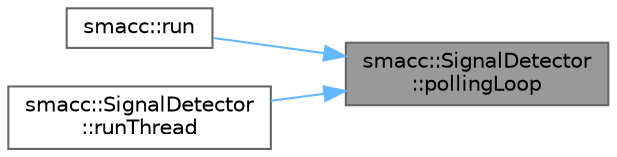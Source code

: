 digraph "smacc::SignalDetector::pollingLoop"
{
 // LATEX_PDF_SIZE
  bgcolor="transparent";
  edge [fontname=Helvetica,fontsize=10,labelfontname=Helvetica,labelfontsize=10];
  node [fontname=Helvetica,fontsize=10,shape=box,height=0.2,width=0.4];
  rankdir="RL";
  Node1 [label="smacc::SignalDetector\l::pollingLoop",height=0.2,width=0.4,color="gray40", fillcolor="grey60", style="filled", fontcolor="black",tooltip=" "];
  Node1 -> Node2 [dir="back",color="steelblue1",style="solid"];
  Node2 [label="smacc::run",height=0.2,width=0.4,color="grey40", fillcolor="white", style="filled",URL="$namespacesmacc.html#abb2d82c007c5d3b0d857d2f3c3771edd",tooltip=" "];
  Node1 -> Node3 [dir="back",color="steelblue1",style="solid"];
  Node3 [label="smacc::SignalDetector\l::runThread",height=0.2,width=0.4,color="grey40", fillcolor="white", style="filled",URL="$classsmacc_1_1SignalDetector.html#a48b3fee853ddcb25732408b22ecfcf39",tooltip=" "];
}
